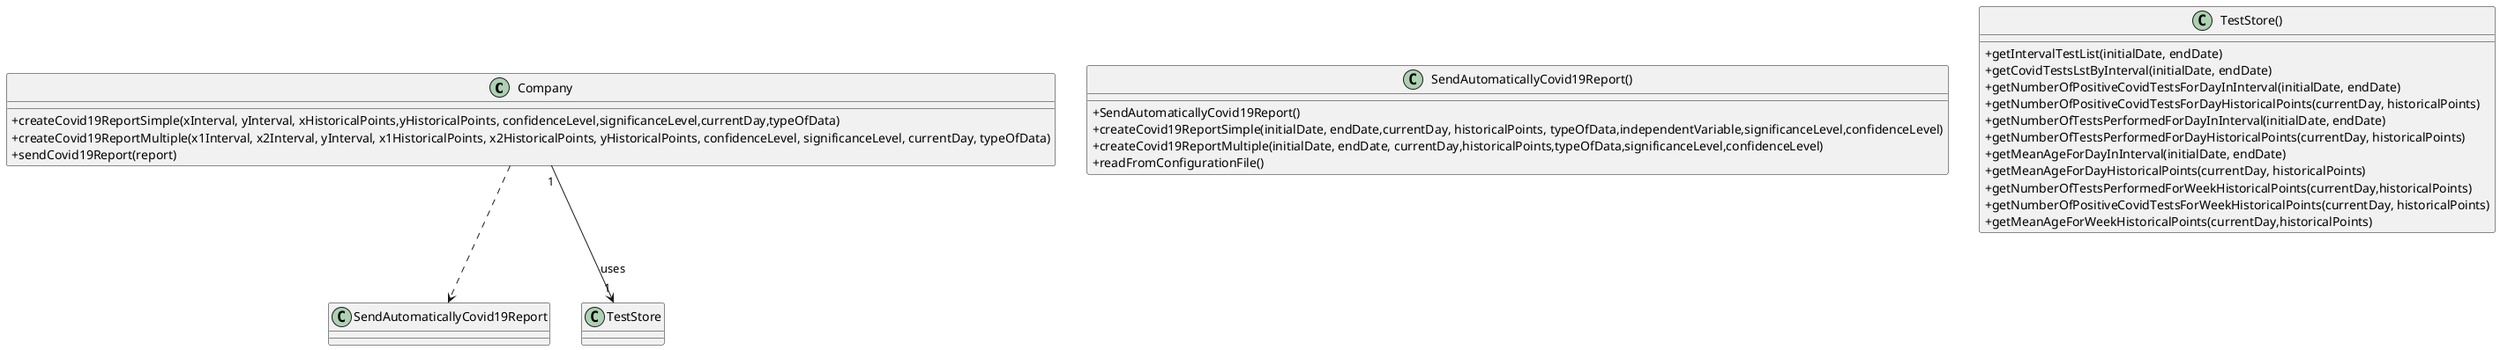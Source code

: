 @startuml
skinparam classAttributeIconSize 0

class Company {
+createCovid19ReportSimple(xInterval, yInterval, xHistoricalPoints,yHistoricalPoints, confidenceLevel,significanceLevel,currentDay,typeOfData)
+createCovid19ReportMultiple(x1Interval, x2Interval, yInterval, x1HistoricalPoints, x2HistoricalPoints, yHistoricalPoints, confidenceLevel, significanceLevel, currentDay, typeOfData)
+sendCovid19Report(report)
}

class SendAutomaticallyCovid19Report() {
+SendAutomaticallyCovid19Report()
+createCovid19ReportSimple(initialDate, endDate,currentDay, historicalPoints, typeOfData,independentVariable,significanceLevel,confidenceLevel)
+createCovid19ReportMultiple(initialDate, endDate, currentDay,historicalPoints,typeOfData,significanceLevel,confidenceLevel)
+readFromConfigurationFile()
}

class TestStore(){
+getIntervalTestList(initialDate, endDate)
+getCovidTestsLstByInterval(initialDate, endDate)
+getNumberOfPositiveCovidTestsForDayInInterval(initialDate, endDate)
+getNumberOfPositiveCovidTestsForDayHistoricalPoints(currentDay, historicalPoints)
+getNumberOfTestsPerformedForDayInInterval(initialDate, endDate)
+getNumberOfTestsPerformedForDayHistoricalPoints(currentDay, historicalPoints)
+getMeanAgeForDayInInterval(initialDate, endDate)
+getMeanAgeForDayHistoricalPoints(currentDay, historicalPoints)
+getNumberOfTestsPerformedForWeekHistoricalPoints(currentDay,historicalPoints)
+getNumberOfPositiveCovidTestsForWeekHistoricalPoints(currentDay, historicalPoints)
+getMeanAgeForWeekHistoricalPoints(currentDay,historicalPoints)

}


Company..>SendAutomaticallyCovid19Report
Company "1"-->"1" TestStore : uses
@enduml